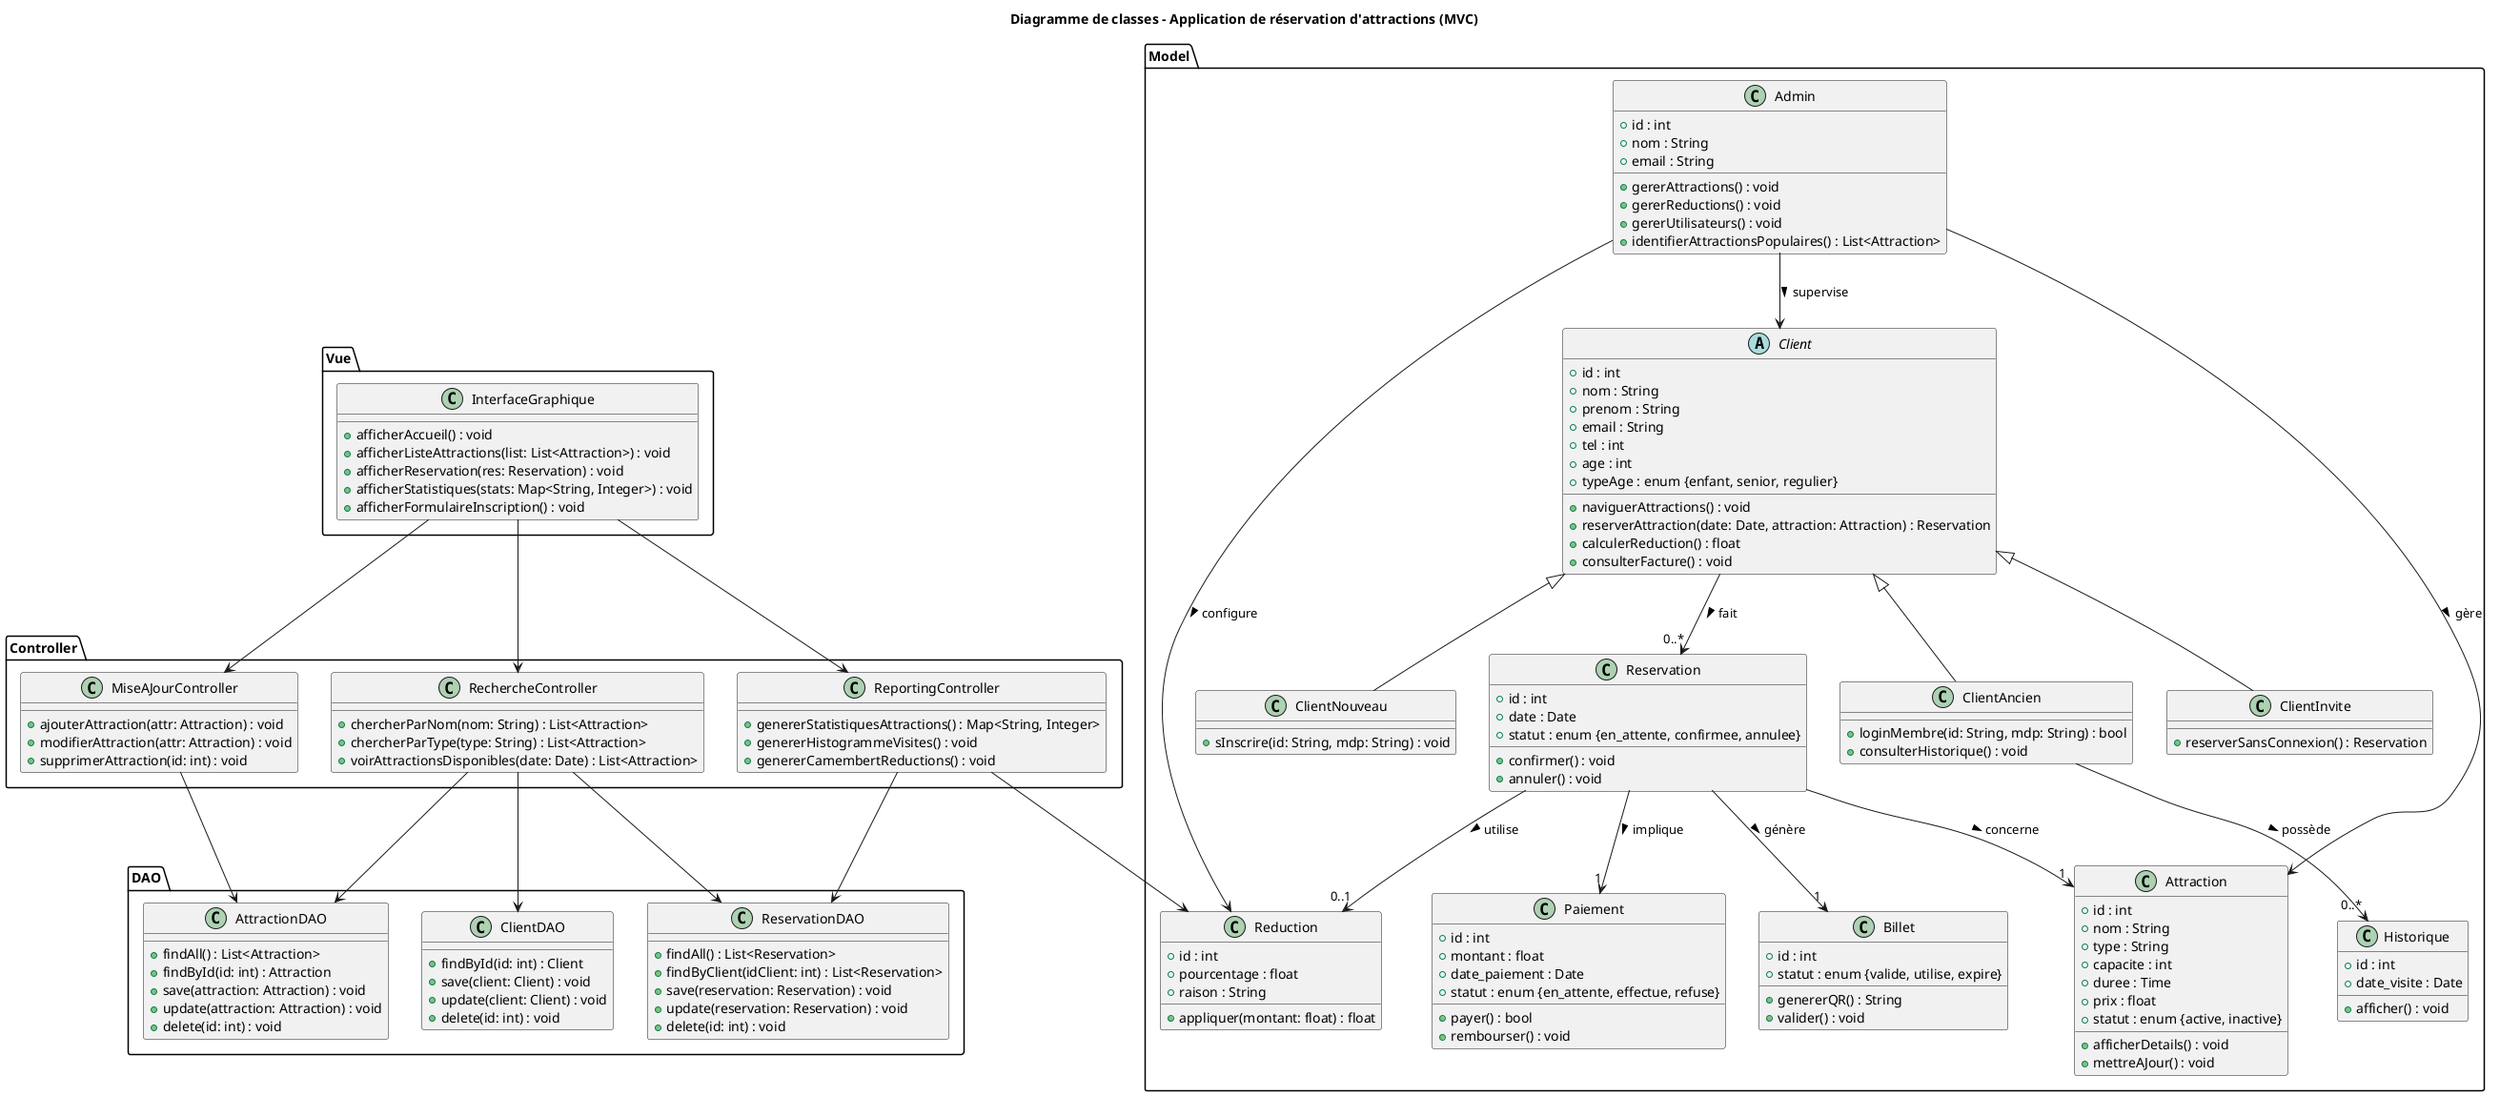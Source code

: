 @startuml
title Diagramme de classes - Application de réservation d'attractions (MVC)

' ==== PACKAGES PRINCIPAUX ====
package "Model" {
  ' ==== CLASSES UTILISATEURS ====
  abstract class Client {
    +id : int
    +nom : String
    +prenom : String
    +email : String
    +tel : int
    +age : int
    +typeAge : enum {enfant, senior, regulier}

    +naviguerAttractions() : void
    +reserverAttraction(date: Date, attraction: Attraction) : Reservation
    +calculerReduction() : float
    +consulterFacture() : void
  }

  class ClientInvite {
    +reserverSansConnexion() : Reservation
  }

  class ClientNouveau {
    +sInscrire(id: String, mdp: String) : void
  }

  class ClientAncien {
    +loginMembre(id: String, mdp: String) : bool
    +consulterHistorique() : void
  }

  Client <|-- ClientInvite
  Client <|-- ClientNouveau
  Client <|-- ClientAncien

  class Admin {
    +id : int
    +nom : String
    +email : String
    +gererAttractions() : void
    +gererReductions() : void
    +gererUtilisateurs() : void
    +identifierAttractionsPopulaires() : List<Attraction>
  }

  class Attraction {
    +id : int
    +nom : String
    +type : String
    +capacite : int
    +duree : Time
    +prix : float
    +statut : enum {active, inactive}

    +afficherDetails() : void
    +mettreAJour() : void
  }

  class Reservation {
    +id : int
    +date : Date
    +statut : enum {en_attente, confirmee, annulee}

    +confirmer() : void
    +annuler() : void
  }

  class Billet {
    +id : int
    +statut : enum {valide, utilise, expire}

    +genererQR() : String
    +valider() : void
  }

  class Paiement {
    +id : int
    +montant : float
    +date_paiement : Date
    +statut : enum {en_attente, effectue, refuse}

    +payer() : bool
    +rembourser() : void
  }

  class Reduction {
    +id : int
    +pourcentage : float
    +raison : String

    +appliquer(montant: float) : float
  }

  class Historique {
    +id : int
    +date_visite : Date
    +afficher() : void
  }

  ' ==== ASSOCIATIONS ====
  Client --> "0..*" Reservation : fait >
  ClientAncien --> "0..*" Historique : possède >
  Reservation --> "1" Billet : génère >
  Reservation --> "1" Paiement : implique >
  Reservation --> "1" Attraction : concerne >
  Reservation --> "0..1" Reduction : utilise >

  Admin --> Attraction : gère >
  Admin --> Reduction : configure >
  Admin --> Client : supervise >
}

package "DAO" {
  class AttractionDAO {
    +findAll() : List<Attraction>
    +findById(id: int) : Attraction
    +save(attraction: Attraction) : void
    +update(attraction: Attraction) : void
    +delete(id: int) : void
  }

  class ReservationDAO {
    +findAll() : List<Reservation>
    +findByClient(idClient: int) : List<Reservation>
    +save(reservation: Reservation) : void
    +update(reservation: Reservation) : void
    +delete(id: int) : void
  }

  class ClientDAO {
    +findById(id: int) : Client
    +save(client: Client) : void
    +update(client: Client) : void
    +delete(id: int) : void
  }
}

package "Controller" {
  class RechercheController {
    +chercherParNom(nom: String) : List<Attraction>
    +chercherParType(type: String) : List<Attraction>
    +voirAttractionsDisponibles(date: Date) : List<Attraction>
  }

  class MiseAJourController {
    +ajouterAttraction(attr: Attraction) : void
    +modifierAttraction(attr: Attraction) : void
    +supprimerAttraction(id: int) : void
  }

  class ReportingController {
    +genererStatistiquesAttractions() : Map<String, Integer>
    +genererHistogrammeVisites() : void
    +genererCamembertReductions() : void
  }
}

package "Vue" {
  class InterfaceGraphique {
    +afficherAccueil() : void
    +afficherListeAttractions(list: List<Attraction>) : void
    +afficherReservation(res: Reservation) : void
    +afficherStatistiques(stats: Map<String, Integer>) : void
    +afficherFormulaireInscription() : void
  }
}

' ==== DEPENDANCES ENTRE PACKAGES ====
RechercheController --> AttractionDAO
MiseAJourController --> AttractionDAO
ReportingController --> ReservationDAO
ReportingController --> Reduction
RechercheController --> ReservationDAO
RechercheController --> ClientDAO

InterfaceGraphique --> RechercheController
InterfaceGraphique --> MiseAJourController
InterfaceGraphique --> ReportingController

@enduml
